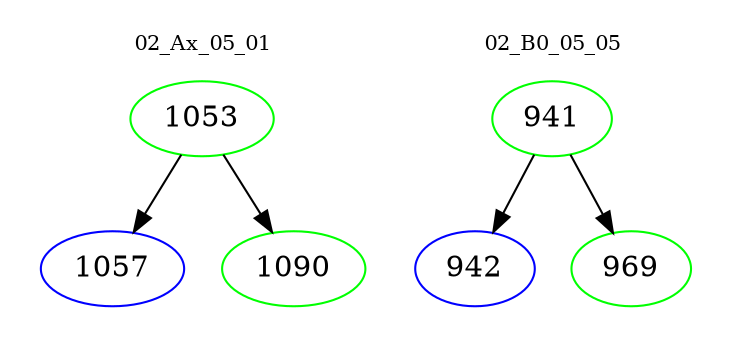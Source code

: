 digraph{
subgraph cluster_0 {
color = white
label = "02_Ax_05_01";
fontsize=10;
T0_1053 [label="1053", color="green"]
T0_1053 -> T0_1057 [color="black"]
T0_1057 [label="1057", color="blue"]
T0_1053 -> T0_1090 [color="black"]
T0_1090 [label="1090", color="green"]
}
subgraph cluster_1 {
color = white
label = "02_B0_05_05";
fontsize=10;
T1_941 [label="941", color="green"]
T1_941 -> T1_942 [color="black"]
T1_942 [label="942", color="blue"]
T1_941 -> T1_969 [color="black"]
T1_969 [label="969", color="green"]
}
}
